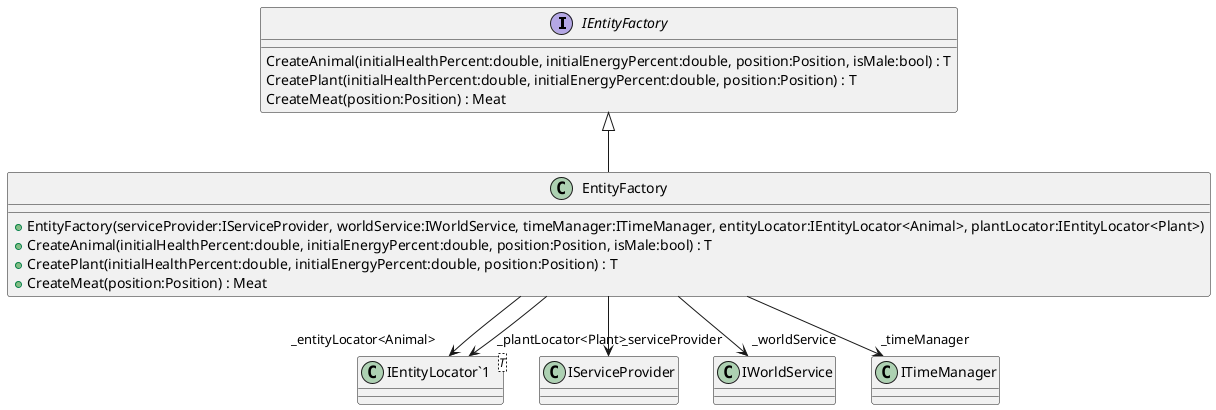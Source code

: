 @startuml
interface IEntityFactory {
    CreateAnimal(initialHealthPercent:double, initialEnergyPercent:double, position:Position, isMale:bool) : T
    CreatePlant(initialHealthPercent:double, initialEnergyPercent:double, position:Position) : T
    CreateMeat(position:Position) : Meat
}
class EntityFactory {
    + EntityFactory(serviceProvider:IServiceProvider, worldService:IWorldService, timeManager:ITimeManager, entityLocator:IEntityLocator<Animal>, plantLocator:IEntityLocator<Plant>)
    + CreateAnimal(initialHealthPercent:double, initialEnergyPercent:double, position:Position, isMale:bool) : T
    + CreatePlant(initialHealthPercent:double, initialEnergyPercent:double, position:Position) : T
    + CreateMeat(position:Position) : Meat
}
class "IEntityLocator`1"<T> {
}
IEntityFactory <|-- EntityFactory
EntityFactory --> "_serviceProvider" IServiceProvider
EntityFactory --> "_worldService" IWorldService
EntityFactory --> "_timeManager" ITimeManager
EntityFactory --> "_entityLocator<Animal>" "IEntityLocator`1"
EntityFactory --> "_plantLocator<Plant>" "IEntityLocator`1"
@enduml

